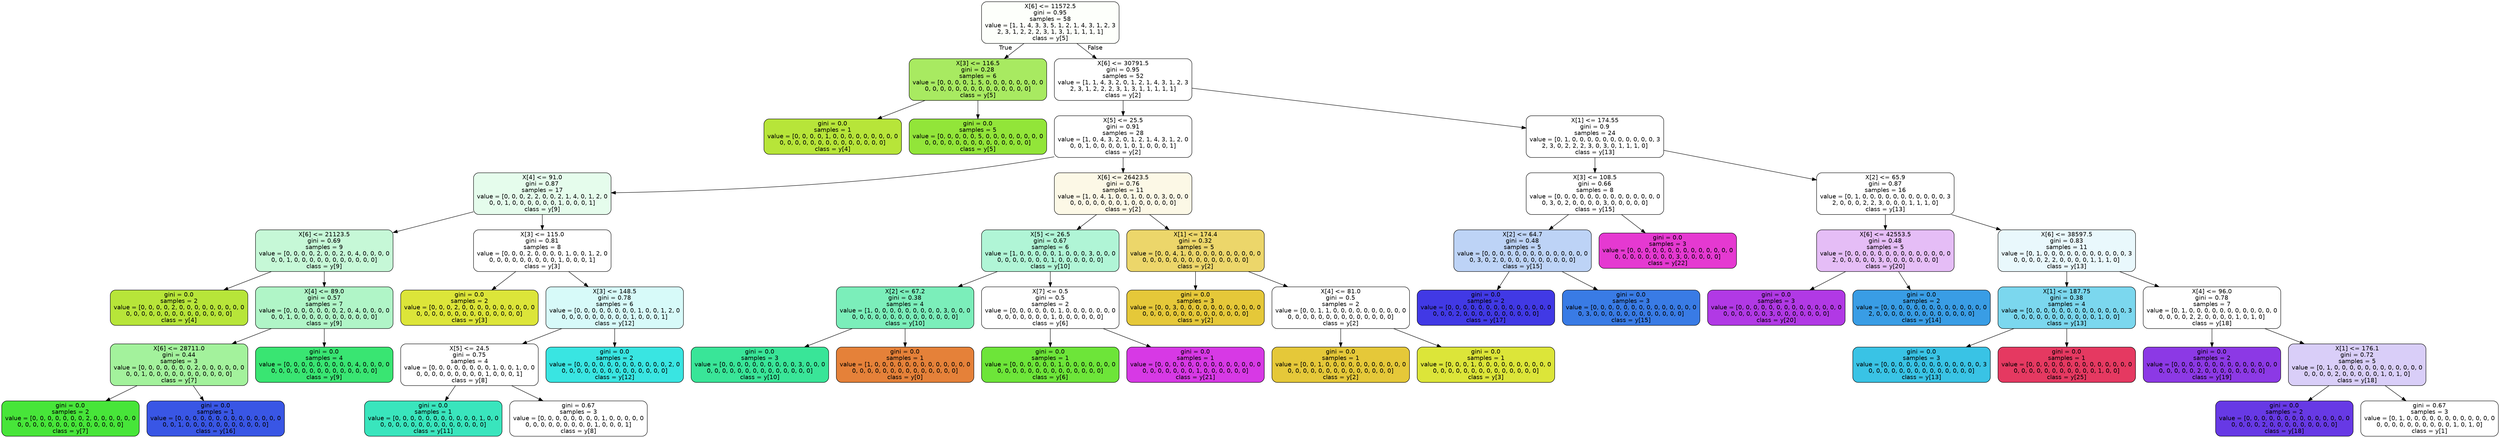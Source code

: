 digraph Tree {
node [shape=box, style="filled, rounded", color="black", fontname=helvetica] ;
edge [fontname=helvetica] ;
0 [label="X[6] <= 11572.5\ngini = 0.95\nsamples = 58\nvalue = [1, 1, 4, 3, 3, 5, 1, 2, 1, 4, 3, 1, 2, 3\n2, 3, 1, 2, 2, 2, 3, 1, 3, 1, 1, 1, 1, 1]\nclass = y[5]", fillcolor="#fdfffb"] ;
1 [label="X[3] <= 116.5\ngini = 0.28\nsamples = 6\nvalue = [0, 0, 0, 0, 1, 5, 0, 0, 0, 0, 0, 0, 0, 0\n0, 0, 0, 0, 0, 0, 0, 0, 0, 0, 0, 0, 0, 0]\nclass = y[5]", fillcolor="#a8ea61"] ;
0 -> 1 [labeldistance=2.5, labelangle=45, headlabel="True"] ;
2 [label="gini = 0.0\nsamples = 1\nvalue = [0, 0, 0, 0, 1, 0, 0, 0, 0, 0, 0, 0, 0, 0\n0, 0, 0, 0, 0, 0, 0, 0, 0, 0, 0, 0, 0, 0]\nclass = y[4]", fillcolor="#b7e539"] ;
1 -> 2 ;
3 [label="gini = 0.0\nsamples = 5\nvalue = [0, 0, 0, 0, 0, 5, 0, 0, 0, 0, 0, 0, 0, 0\n0, 0, 0, 0, 0, 0, 0, 0, 0, 0, 0, 0, 0, 0]\nclass = y[5]", fillcolor="#92e539"] ;
1 -> 3 ;
4 [label="X[6] <= 30791.5\ngini = 0.95\nsamples = 52\nvalue = [1, 1, 4, 3, 2, 0, 1, 2, 1, 4, 3, 1, 2, 3\n2, 3, 1, 2, 2, 2, 3, 1, 3, 1, 1, 1, 1, 1]\nclass = y[2]", fillcolor="#ffffff"] ;
0 -> 4 [labeldistance=2.5, labelangle=-45, headlabel="False"] ;
5 [label="X[5] <= 25.5\ngini = 0.91\nsamples = 28\nvalue = [1, 0, 4, 3, 2, 0, 1, 2, 1, 4, 3, 1, 2, 0\n0, 0, 1, 0, 0, 0, 0, 1, 0, 1, 0, 0, 0, 1]\nclass = y[2]", fillcolor="#ffffff"] ;
4 -> 5 ;
6 [label="X[4] <= 91.0\ngini = 0.87\nsamples = 17\nvalue = [0, 0, 0, 2, 2, 0, 0, 2, 1, 4, 0, 1, 2, 0\n0, 0, 1, 0, 0, 0, 0, 0, 0, 1, 0, 0, 0, 1]\nclass = y[9]", fillcolor="#e5fcec"] ;
5 -> 6 ;
7 [label="X[6] <= 21123.5\ngini = 0.69\nsamples = 9\nvalue = [0, 0, 0, 0, 2, 0, 0, 2, 0, 4, 0, 0, 0, 0\n0, 0, 1, 0, 0, 0, 0, 0, 0, 0, 0, 0, 0, 0]\nclass = y[9]", fillcolor="#c6f8d7"] ;
6 -> 7 ;
8 [label="gini = 0.0\nsamples = 2\nvalue = [0, 0, 0, 0, 2, 0, 0, 0, 0, 0, 0, 0, 0, 0\n0, 0, 0, 0, 0, 0, 0, 0, 0, 0, 0, 0, 0, 0]\nclass = y[4]", fillcolor="#b7e539"] ;
7 -> 8 ;
9 [label="X[4] <= 89.0\ngini = 0.57\nsamples = 7\nvalue = [0, 0, 0, 0, 0, 0, 0, 2, 0, 4, 0, 0, 0, 0\n0, 0, 1, 0, 0, 0, 0, 0, 0, 0, 0, 0, 0, 0]\nclass = y[9]", fillcolor="#b0f5c7"] ;
7 -> 9 ;
10 [label="X[6] <= 28711.0\ngini = 0.44\nsamples = 3\nvalue = [0, 0, 0, 0, 0, 0, 0, 2, 0, 0, 0, 0, 0, 0\n0, 0, 1, 0, 0, 0, 0, 0, 0, 0, 0, 0, 0, 0]\nclass = y[7]", fillcolor="#a3f29c"] ;
9 -> 10 ;
11 [label="gini = 0.0\nsamples = 2\nvalue = [0, 0, 0, 0, 0, 0, 0, 2, 0, 0, 0, 0, 0, 0\n0, 0, 0, 0, 0, 0, 0, 0, 0, 0, 0, 0, 0, 0]\nclass = y[7]", fillcolor="#47e539"] ;
10 -> 11 ;
12 [label="gini = 0.0\nsamples = 1\nvalue = [0, 0, 0, 0, 0, 0, 0, 0, 0, 0, 0, 0, 0, 0\n0, 0, 1, 0, 0, 0, 0, 0, 0, 0, 0, 0, 0, 0]\nclass = y[16]", fillcolor="#3956e5"] ;
10 -> 12 ;
13 [label="gini = 0.0\nsamples = 4\nvalue = [0, 0, 0, 0, 0, 0, 0, 0, 0, 4, 0, 0, 0, 0\n0, 0, 0, 0, 0, 0, 0, 0, 0, 0, 0, 0, 0, 0]\nclass = y[9]", fillcolor="#39e572"] ;
9 -> 13 ;
14 [label="X[3] <= 115.0\ngini = 0.81\nsamples = 8\nvalue = [0, 0, 0, 2, 0, 0, 0, 0, 1, 0, 0, 1, 2, 0\n0, 0, 0, 0, 0, 0, 0, 0, 0, 1, 0, 0, 0, 1]\nclass = y[3]", fillcolor="#ffffff"] ;
6 -> 14 ;
15 [label="gini = 0.0\nsamples = 2\nvalue = [0, 0, 0, 2, 0, 0, 0, 0, 0, 0, 0, 0, 0, 0\n0, 0, 0, 0, 0, 0, 0, 0, 0, 0, 0, 0, 0, 0]\nclass = y[3]", fillcolor="#dce539"] ;
14 -> 15 ;
16 [label="X[3] <= 148.5\ngini = 0.78\nsamples = 6\nvalue = [0, 0, 0, 0, 0, 0, 0, 0, 1, 0, 0, 1, 2, 0\n0, 0, 0, 0, 0, 0, 0, 0, 0, 1, 0, 0, 0, 1]\nclass = y[12]", fillcolor="#d7faf9"] ;
14 -> 16 ;
17 [label="X[5] <= 24.5\ngini = 0.75\nsamples = 4\nvalue = [0, 0, 0, 0, 0, 0, 0, 0, 1, 0, 0, 1, 0, 0\n0, 0, 0, 0, 0, 0, 0, 0, 0, 1, 0, 0, 0, 1]\nclass = y[8]", fillcolor="#ffffff"] ;
16 -> 17 ;
18 [label="gini = 0.0\nsamples = 1\nvalue = [0, 0, 0, 0, 0, 0, 0, 0, 0, 0, 0, 1, 0, 0\n0, 0, 0, 0, 0, 0, 0, 0, 0, 0, 0, 0, 0, 0]\nclass = y[11]", fillcolor="#39e5bd"] ;
17 -> 18 ;
19 [label="gini = 0.67\nsamples = 3\nvalue = [0, 0, 0, 0, 0, 0, 0, 0, 1, 0, 0, 0, 0, 0\n0, 0, 0, 0, 0, 0, 0, 0, 0, 1, 0, 0, 0, 1]\nclass = y[8]", fillcolor="#ffffff"] ;
17 -> 19 ;
20 [label="gini = 0.0\nsamples = 2\nvalue = [0, 0, 0, 0, 0, 0, 0, 0, 0, 0, 0, 0, 2, 0\n0, 0, 0, 0, 0, 0, 0, 0, 0, 0, 0, 0, 0, 0]\nclass = y[12]", fillcolor="#39e5e2"] ;
16 -> 20 ;
21 [label="X[6] <= 26423.5\ngini = 0.76\nsamples = 11\nvalue = [1, 0, 4, 1, 0, 0, 1, 0, 0, 0, 3, 0, 0, 0\n0, 0, 0, 0, 0, 0, 0, 1, 0, 0, 0, 0, 0, 0]\nclass = y[2]", fillcolor="#fcf8e6"] ;
5 -> 21 ;
22 [label="X[5] <= 26.5\ngini = 0.67\nsamples = 6\nvalue = [1, 0, 0, 0, 0, 0, 1, 0, 0, 0, 3, 0, 0, 0\n0, 0, 0, 0, 0, 0, 0, 1, 0, 0, 0, 0, 0, 0]\nclass = y[10]", fillcolor="#b0f5d6"] ;
21 -> 22 ;
23 [label="X[2] <= 67.2\ngini = 0.38\nsamples = 4\nvalue = [1, 0, 0, 0, 0, 0, 0, 0, 0, 0, 3, 0, 0, 0\n0, 0, 0, 0, 0, 0, 0, 0, 0, 0, 0, 0, 0, 0]\nclass = y[10]", fillcolor="#7beeba"] ;
22 -> 23 ;
24 [label="gini = 0.0\nsamples = 3\nvalue = [0, 0, 0, 0, 0, 0, 0, 0, 0, 0, 3, 0, 0, 0\n0, 0, 0, 0, 0, 0, 0, 0, 0, 0, 0, 0, 0, 0]\nclass = y[10]", fillcolor="#39e598"] ;
23 -> 24 ;
25 [label="gini = 0.0\nsamples = 1\nvalue = [1, 0, 0, 0, 0, 0, 0, 0, 0, 0, 0, 0, 0, 0\n0, 0, 0, 0, 0, 0, 0, 0, 0, 0, 0, 0, 0, 0]\nclass = y[0]", fillcolor="#e58139"] ;
23 -> 25 ;
26 [label="X[7] <= 0.5\ngini = 0.5\nsamples = 2\nvalue = [0, 0, 0, 0, 0, 0, 1, 0, 0, 0, 0, 0, 0, 0\n0, 0, 0, 0, 0, 0, 0, 1, 0, 0, 0, 0, 0, 0]\nclass = y[6]", fillcolor="#ffffff"] ;
22 -> 26 ;
27 [label="gini = 0.0\nsamples = 1\nvalue = [0, 0, 0, 0, 0, 0, 1, 0, 0, 0, 0, 0, 0, 0\n0, 0, 0, 0, 0, 0, 0, 0, 0, 0, 0, 0, 0, 0]\nclass = y[6]", fillcolor="#6de539"] ;
26 -> 27 ;
28 [label="gini = 0.0\nsamples = 1\nvalue = [0, 0, 0, 0, 0, 0, 0, 0, 0, 0, 0, 0, 0, 0\n0, 0, 0, 0, 0, 0, 0, 1, 0, 0, 0, 0, 0, 0]\nclass = y[21]", fillcolor="#d739e5"] ;
26 -> 28 ;
29 [label="X[1] <= 174.4\ngini = 0.32\nsamples = 5\nvalue = [0, 0, 4, 1, 0, 0, 0, 0, 0, 0, 0, 0, 0, 0\n0, 0, 0, 0, 0, 0, 0, 0, 0, 0, 0, 0, 0, 0]\nclass = y[2]", fillcolor="#ecd66a"] ;
21 -> 29 ;
30 [label="gini = 0.0\nsamples = 3\nvalue = [0, 0, 3, 0, 0, 0, 0, 0, 0, 0, 0, 0, 0, 0\n0, 0, 0, 0, 0, 0, 0, 0, 0, 0, 0, 0, 0, 0]\nclass = y[2]", fillcolor="#e5c839"] ;
29 -> 30 ;
31 [label="X[4] <= 81.0\ngini = 0.5\nsamples = 2\nvalue = [0, 0, 1, 1, 0, 0, 0, 0, 0, 0, 0, 0, 0, 0\n0, 0, 0, 0, 0, 0, 0, 0, 0, 0, 0, 0, 0, 0]\nclass = y[2]", fillcolor="#ffffff"] ;
29 -> 31 ;
32 [label="gini = 0.0\nsamples = 1\nvalue = [0, 0, 1, 0, 0, 0, 0, 0, 0, 0, 0, 0, 0, 0\n0, 0, 0, 0, 0, 0, 0, 0, 0, 0, 0, 0, 0, 0]\nclass = y[2]", fillcolor="#e5c839"] ;
31 -> 32 ;
33 [label="gini = 0.0\nsamples = 1\nvalue = [0, 0, 0, 1, 0, 0, 0, 0, 0, 0, 0, 0, 0, 0\n0, 0, 0, 0, 0, 0, 0, 0, 0, 0, 0, 0, 0, 0]\nclass = y[3]", fillcolor="#dce539"] ;
31 -> 33 ;
34 [label="X[1] <= 174.55\ngini = 0.9\nsamples = 24\nvalue = [0, 1, 0, 0, 0, 0, 0, 0, 0, 0, 0, 0, 0, 3\n2, 3, 0, 2, 2, 2, 3, 0, 3, 0, 1, 1, 1, 0]\nclass = y[13]", fillcolor="#ffffff"] ;
4 -> 34 ;
35 [label="X[3] <= 108.5\ngini = 0.66\nsamples = 8\nvalue = [0, 0, 0, 0, 0, 0, 0, 0, 0, 0, 0, 0, 0, 0\n0, 3, 0, 2, 0, 0, 0, 0, 3, 0, 0, 0, 0, 0]\nclass = y[15]", fillcolor="#ffffff"] ;
34 -> 35 ;
36 [label="X[2] <= 64.7\ngini = 0.48\nsamples = 5\nvalue = [0, 0, 0, 0, 0, 0, 0, 0, 0, 0, 0, 0, 0, 0\n0, 3, 0, 2, 0, 0, 0, 0, 0, 0, 0, 0, 0, 0]\nclass = y[15]", fillcolor="#bdd3f6"] ;
35 -> 36 ;
37 [label="gini = 0.0\nsamples = 2\nvalue = [0, 0, 0, 0, 0, 0, 0, 0, 0, 0, 0, 0, 0, 0\n0, 0, 0, 2, 0, 0, 0, 0, 0, 0, 0, 0, 0, 0]\nclass = y[17]", fillcolor="#4139e5"] ;
36 -> 37 ;
38 [label="gini = 0.0\nsamples = 3\nvalue = [0, 0, 0, 0, 0, 0, 0, 0, 0, 0, 0, 0, 0, 0\n0, 3, 0, 0, 0, 0, 0, 0, 0, 0, 0, 0, 0, 0]\nclass = y[15]", fillcolor="#397be5"] ;
36 -> 38 ;
39 [label="gini = 0.0\nsamples = 3\nvalue = [0, 0, 0, 0, 0, 0, 0, 0, 0, 0, 0, 0, 0, 0\n0, 0, 0, 0, 0, 0, 0, 0, 3, 0, 0, 0, 0, 0]\nclass = y[22]", fillcolor="#e539d1"] ;
35 -> 39 ;
40 [label="X[2] <= 65.9\ngini = 0.87\nsamples = 16\nvalue = [0, 1, 0, 0, 0, 0, 0, 0, 0, 0, 0, 0, 0, 3\n2, 0, 0, 0, 2, 2, 3, 0, 0, 0, 1, 1, 1, 0]\nclass = y[13]", fillcolor="#ffffff"] ;
34 -> 40 ;
41 [label="X[6] <= 42553.5\ngini = 0.48\nsamples = 5\nvalue = [0, 0, 0, 0, 0, 0, 0, 0, 0, 0, 0, 0, 0, 0\n2, 0, 0, 0, 0, 0, 3, 0, 0, 0, 0, 0, 0, 0]\nclass = y[20]", fillcolor="#e5bdf6"] ;
40 -> 41 ;
42 [label="gini = 0.0\nsamples = 3\nvalue = [0, 0, 0, 0, 0, 0, 0, 0, 0, 0, 0, 0, 0, 0\n0, 0, 0, 0, 0, 0, 3, 0, 0, 0, 0, 0, 0, 0]\nclass = y[20]", fillcolor="#b139e5"] ;
41 -> 42 ;
43 [label="gini = 0.0\nsamples = 2\nvalue = [0, 0, 0, 0, 0, 0, 0, 0, 0, 0, 0, 0, 0, 0\n2, 0, 0, 0, 0, 0, 0, 0, 0, 0, 0, 0, 0, 0]\nclass = y[14]", fillcolor="#399de5"] ;
41 -> 43 ;
44 [label="X[6] <= 38597.5\ngini = 0.83\nsamples = 11\nvalue = [0, 1, 0, 0, 0, 0, 0, 0, 0, 0, 0, 0, 0, 3\n0, 0, 0, 0, 2, 2, 0, 0, 0, 0, 1, 1, 1, 0]\nclass = y[13]", fillcolor="#e9f8fc"] ;
40 -> 44 ;
45 [label="X[1] <= 187.75\ngini = 0.38\nsamples = 4\nvalue = [0, 0, 0, 0, 0, 0, 0, 0, 0, 0, 0, 0, 0, 3\n0, 0, 0, 0, 0, 0, 0, 0, 0, 0, 0, 1, 0, 0]\nclass = y[13]", fillcolor="#7bd7ee"] ;
44 -> 45 ;
46 [label="gini = 0.0\nsamples = 3\nvalue = [0, 0, 0, 0, 0, 0, 0, 0, 0, 0, 0, 0, 0, 3\n0, 0, 0, 0, 0, 0, 0, 0, 0, 0, 0, 0, 0, 0]\nclass = y[13]", fillcolor="#39c3e5"] ;
45 -> 46 ;
47 [label="gini = 0.0\nsamples = 1\nvalue = [0, 0, 0, 0, 0, 0, 0, 0, 0, 0, 0, 0, 0, 0\n0, 0, 0, 0, 0, 0, 0, 0, 0, 0, 0, 1, 0, 0]\nclass = y[25]", fillcolor="#e53961"] ;
45 -> 47 ;
48 [label="X[4] <= 96.0\ngini = 0.78\nsamples = 7\nvalue = [0, 1, 0, 0, 0, 0, 0, 0, 0, 0, 0, 0, 0, 0\n0, 0, 0, 0, 2, 2, 0, 0, 0, 0, 1, 0, 1, 0]\nclass = y[18]", fillcolor="#ffffff"] ;
44 -> 48 ;
49 [label="gini = 0.0\nsamples = 2\nvalue = [0, 0, 0, 0, 0, 0, 0, 0, 0, 0, 0, 0, 0, 0\n0, 0, 0, 0, 0, 2, 0, 0, 0, 0, 0, 0, 0, 0]\nclass = y[19]", fillcolor="#8c39e5"] ;
48 -> 49 ;
50 [label="X[1] <= 176.1\ngini = 0.72\nsamples = 5\nvalue = [0, 1, 0, 0, 0, 0, 0, 0, 0, 0, 0, 0, 0, 0\n0, 0, 0, 0, 2, 0, 0, 0, 0, 0, 1, 0, 1, 0]\nclass = y[18]", fillcolor="#d9cef8"] ;
48 -> 50 ;
51 [label="gini = 0.0\nsamples = 2\nvalue = [0, 0, 0, 0, 0, 0, 0, 0, 0, 0, 0, 0, 0, 0\n0, 0, 0, 0, 2, 0, 0, 0, 0, 0, 0, 0, 0, 0]\nclass = y[18]", fillcolor="#6739e5"] ;
50 -> 51 ;
52 [label="gini = 0.67\nsamples = 3\nvalue = [0, 1, 0, 0, 0, 0, 0, 0, 0, 0, 0, 0, 0, 0\n0, 0, 0, 0, 0, 0, 0, 0, 0, 0, 1, 0, 1, 0]\nclass = y[1]", fillcolor="#ffffff"] ;
50 -> 52 ;
}